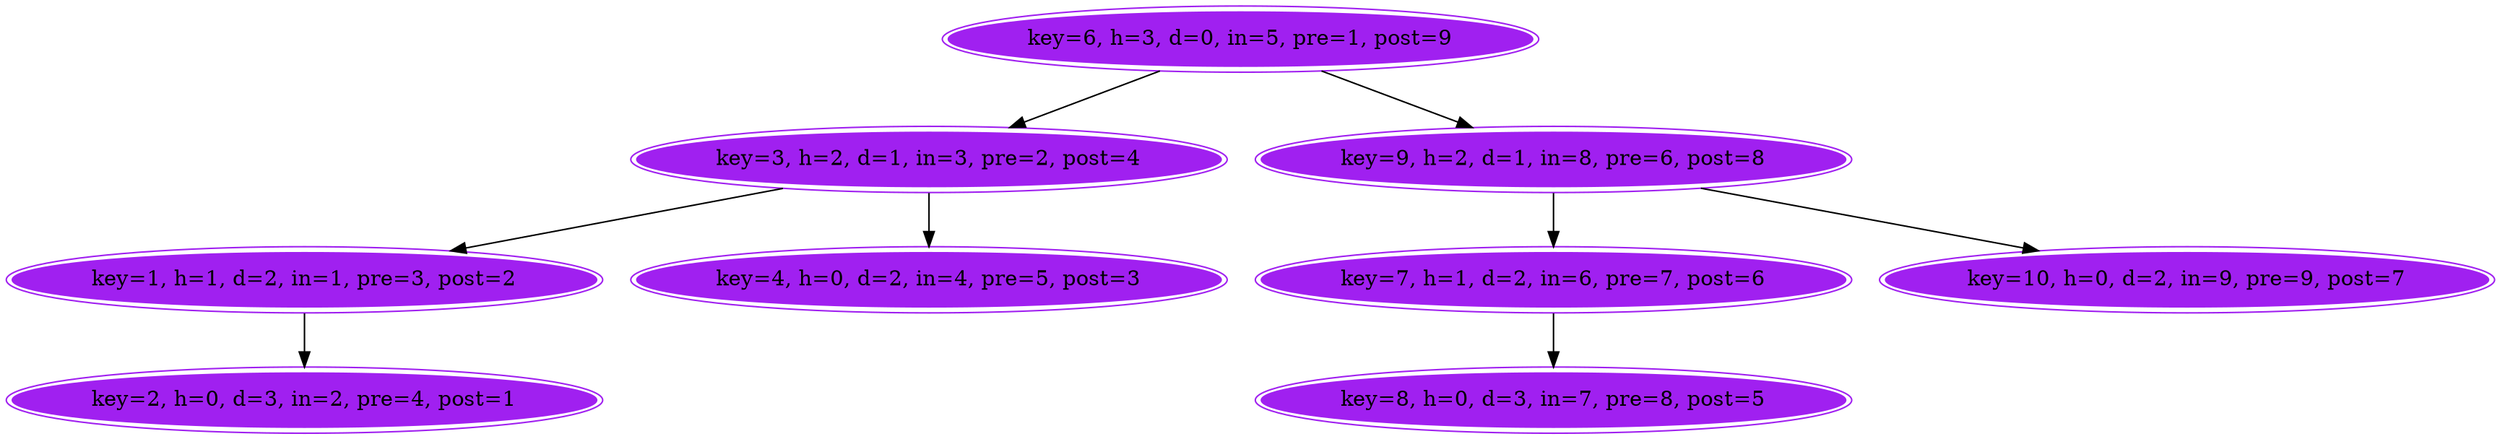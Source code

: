   /**
 * Course: CS014 Summer 2018
 *
 * First Name: Diane
 * Last Name: Shan
 * Username: dshan017
 * email address: dshan017@ucr.edu
 *
 *
 * Assignment: lab4
 * Filename : lab4.dot
 *
 * I hereby certify that the contents of this file represent
 * my own original individual work. Nowhere herein is there 
 * code from any outside resources such as another individual,
 * a website, or publishings unless specifically designated as
 * permissible by the instructor or TA.
 */ 
 digraph G {

  // nodes
  a [color = purple, peripheries=2, style = filled, label="key=6, h=3, d=0, in=5, pre=1, post=9"];
  b [color = purple, peripheries=2, style = filled, label="key=3, h=2, d=1, in=3, pre=2, post=4"];
  c [color = purple, peripheries=2, style = filled, label="key=9, h=2, d=1, in=8, pre=6, post=8"];
  d [color = purple, peripheries=2, style = filled, label="key=1, h=1, d=2, in=1, pre=3, post=2"];
  e [color = purple, peripheries=2, style = filled, label="key=4, h=0, d=2, in=4, pre=5, post=3"]; 
  f [color = purple, peripheries=2, style = filled, label="key=7, h=1, d=2, in=6, pre=7, post=6"];
  g [color = purple, peripheries=2, style = filled, label="key=10, h=0, d=2, in=9, pre=9, post=7"];
  h [color = purple, peripheries=2, style = filled, label="key=2, h=0, d=3, in=2, pre=4, post=1"];
  i [color = purple, peripheries=2, style = filled, label="key=8, h=0, d=3, in=7, pre=8, post=5"];


  // edges	
  a -> b; 
  a -> c;
  b -> d;
  b -> e; 
  c -> f;
  c -> g;
  d -> h;
  f -> i;
}